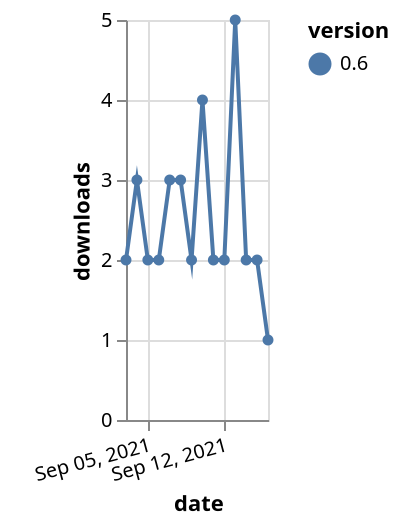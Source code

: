 {"$schema": "https://vega.github.io/schema/vega-lite/v5.json", "description": "A simple bar chart with embedded data.", "data": {"values": [{"date": "2021-09-03", "total": 2698, "delta": 2, "version": "0.6"}, {"date": "2021-09-04", "total": 2701, "delta": 3, "version": "0.6"}, {"date": "2021-09-05", "total": 2703, "delta": 2, "version": "0.6"}, {"date": "2021-09-06", "total": 2705, "delta": 2, "version": "0.6"}, {"date": "2021-09-07", "total": 2708, "delta": 3, "version": "0.6"}, {"date": "2021-09-08", "total": 2711, "delta": 3, "version": "0.6"}, {"date": "2021-09-09", "total": 2713, "delta": 2, "version": "0.6"}, {"date": "2021-09-10", "total": 2717, "delta": 4, "version": "0.6"}, {"date": "2021-09-11", "total": 2719, "delta": 2, "version": "0.6"}, {"date": "2021-09-12", "total": 2721, "delta": 2, "version": "0.6"}, {"date": "2021-09-13", "total": 2726, "delta": 5, "version": "0.6"}, {"date": "2021-09-14", "total": 2728, "delta": 2, "version": "0.6"}, {"date": "2021-09-15", "total": 2730, "delta": 2, "version": "0.6"}, {"date": "2021-09-16", "total": 2731, "delta": 1, "version": "0.6"}]}, "width": "container", "mark": {"type": "line", "point": {"filled": true}}, "encoding": {"x": {"field": "date", "type": "temporal", "timeUnit": "yearmonthdate", "title": "date", "axis": {"labelAngle": -15}}, "y": {"field": "delta", "type": "quantitative", "title": "downloads"}, "color": {"field": "version", "type": "nominal"}, "tooltip": {"field": "delta"}}}